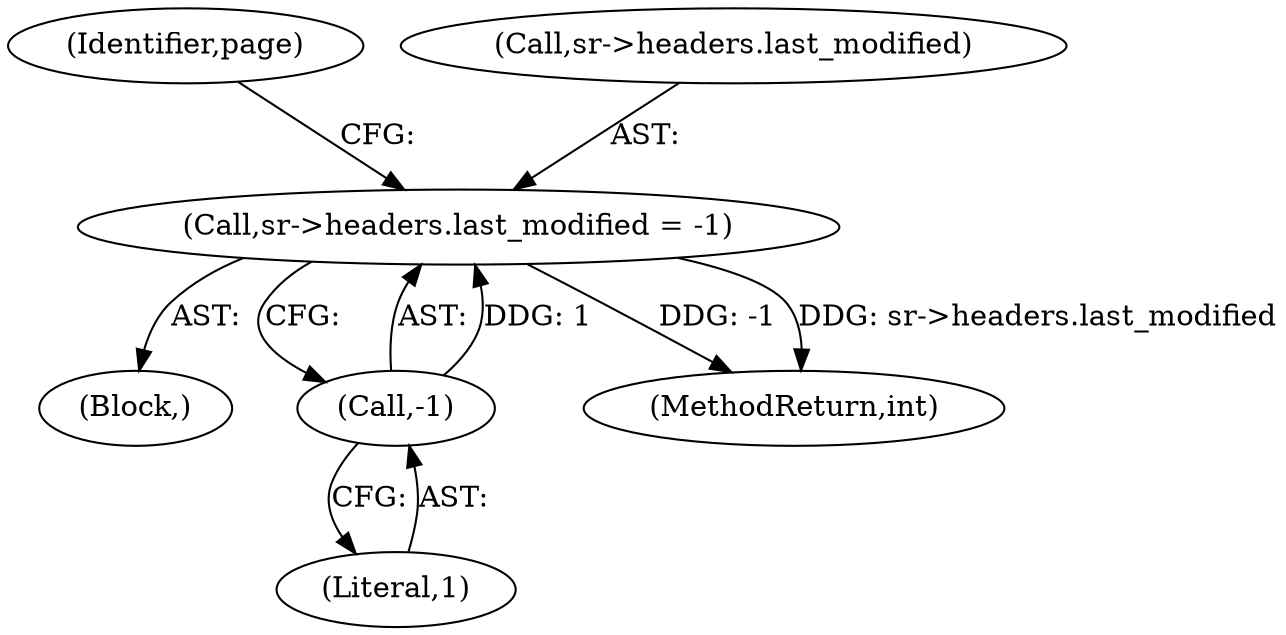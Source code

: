 digraph "0_monkey_b2d0e6f92310bb14a15aa2f8e96e1fb5379776dd@pointer" {
"1000402" [label="(Call,sr->headers.last_modified = -1)"];
"1000408" [label="(Call,-1)"];
"1000409" [label="(Literal,1)"];
"1000402" [label="(Call,sr->headers.last_modified = -1)"];
"1000408" [label="(Call,-1)"];
"1000109" [label="(Block,)"];
"1000412" [label="(Identifier,page)"];
"1000467" [label="(MethodReturn,int)"];
"1000403" [label="(Call,sr->headers.last_modified)"];
"1000402" -> "1000109"  [label="AST: "];
"1000402" -> "1000408"  [label="CFG: "];
"1000403" -> "1000402"  [label="AST: "];
"1000408" -> "1000402"  [label="AST: "];
"1000412" -> "1000402"  [label="CFG: "];
"1000402" -> "1000467"  [label="DDG: -1"];
"1000402" -> "1000467"  [label="DDG: sr->headers.last_modified"];
"1000408" -> "1000402"  [label="DDG: 1"];
"1000408" -> "1000409"  [label="CFG: "];
"1000409" -> "1000408"  [label="AST: "];
}
